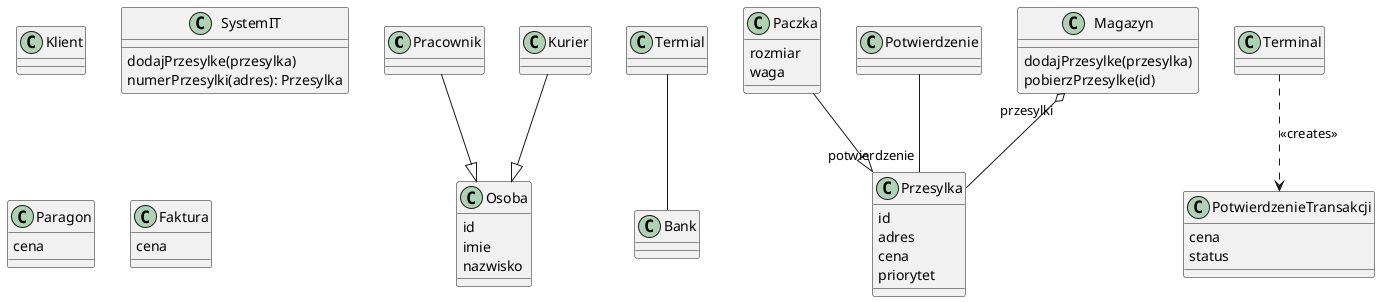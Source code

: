 @startuml

class Pracownik{}
class Bank {} 
class Klient{}
class Kurier {}
class Osoba{
    id
    imie 
    nazwisko
}
class Przesylka{
    id 
    adres
    cena 
    priorytet
    'potwierdzenie : Potwierdzenie 
}
class Paczka{
    rozmiar
    waga
}

class Potwierdzenie {}

class Magazyn{
    'przesylki : Przesylka[]
    dodajPrzesylke(przesylka)
    pobierzPrzesylke(id)
}


class SystemIT{
    'przesylki : Przesylka[]
    dodajPrzesylke(przesylka)
    numerPrzesylki(adres): Przesylka
}

class Paragon{ 
    cena
}
class Termial{}
class Faktura{ 
    cena
}
class PotwierdzenieTransakcji{ 
    cena
    status
}

Terminal ..> PotwierdzenieTransakcji : <<creates>> 
Paczka --|> Przesylka
Potwierdzenie -- "potwierdzenie" Przesylka
Magazyn "przesylki" o-- Przesylka
Termial -- Bank
Kurier --|> Osoba
Pracownik --|> Osoba
@enduml